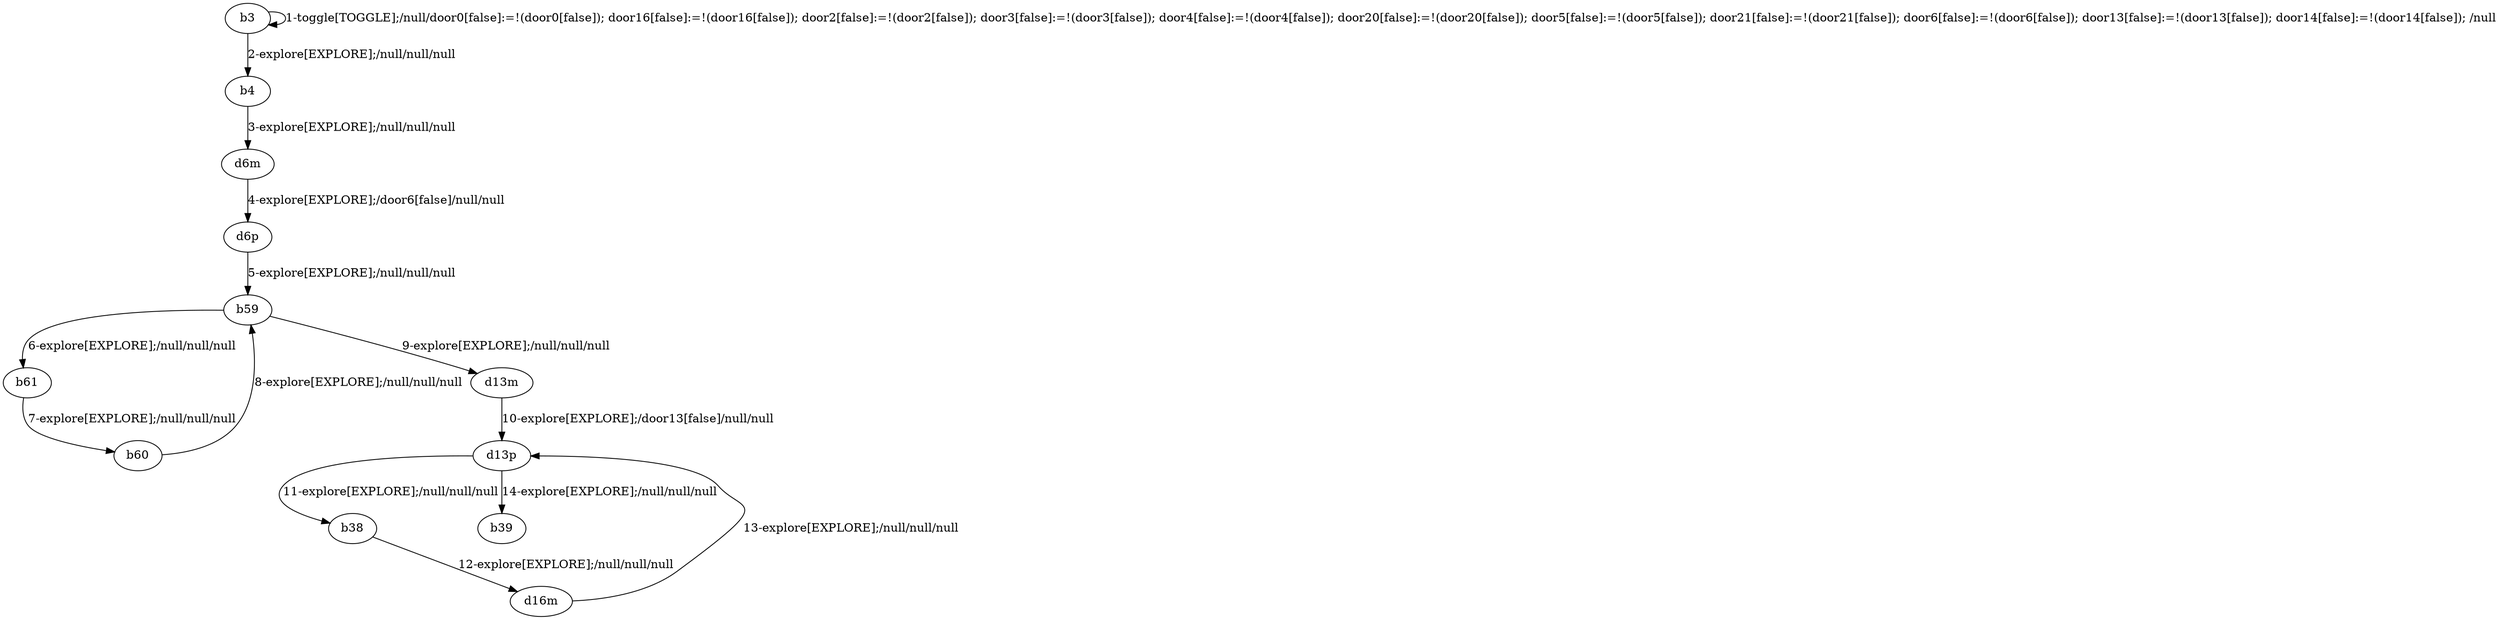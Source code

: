 # Total number of goals covered by this test: 2
# b59 --> b61
# b61 --> b60

digraph g {
"b3" -> "b3" [label = "1-toggle[TOGGLE];/null/door0[false]:=!(door0[false]); door16[false]:=!(door16[false]); door2[false]:=!(door2[false]); door3[false]:=!(door3[false]); door4[false]:=!(door4[false]); door20[false]:=!(door20[false]); door5[false]:=!(door5[false]); door21[false]:=!(door21[false]); door6[false]:=!(door6[false]); door13[false]:=!(door13[false]); door14[false]:=!(door14[false]); /null"];
"b3" -> "b4" [label = "2-explore[EXPLORE];/null/null/null"];
"b4" -> "d6m" [label = "3-explore[EXPLORE];/null/null/null"];
"d6m" -> "d6p" [label = "4-explore[EXPLORE];/door6[false]/null/null"];
"d6p" -> "b59" [label = "5-explore[EXPLORE];/null/null/null"];
"b59" -> "b61" [label = "6-explore[EXPLORE];/null/null/null"];
"b61" -> "b60" [label = "7-explore[EXPLORE];/null/null/null"];
"b60" -> "b59" [label = "8-explore[EXPLORE];/null/null/null"];
"b59" -> "d13m" [label = "9-explore[EXPLORE];/null/null/null"];
"d13m" -> "d13p" [label = "10-explore[EXPLORE];/door13[false]/null/null"];
"d13p" -> "b38" [label = "11-explore[EXPLORE];/null/null/null"];
"b38" -> "d16m" [label = "12-explore[EXPLORE];/null/null/null"];
"d16m" -> "d13p" [label = "13-explore[EXPLORE];/null/null/null"];
"d13p" -> "b39" [label = "14-explore[EXPLORE];/null/null/null"];
}